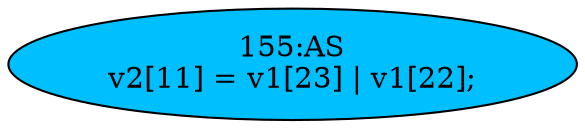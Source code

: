 strict digraph "" {
	node [label="\N"];
	"155:AS"	 [ast="<pyverilog.vparser.ast.Assign object at 0x7fee23010350>",
		def_var="['v2']",
		fillcolor=deepskyblue,
		label="155:AS
v2[11] = v1[23] | v1[22];",
		statements="[]",
		style=filled,
		typ=Assign,
		use_var="['v1', 'v1']"];
}
